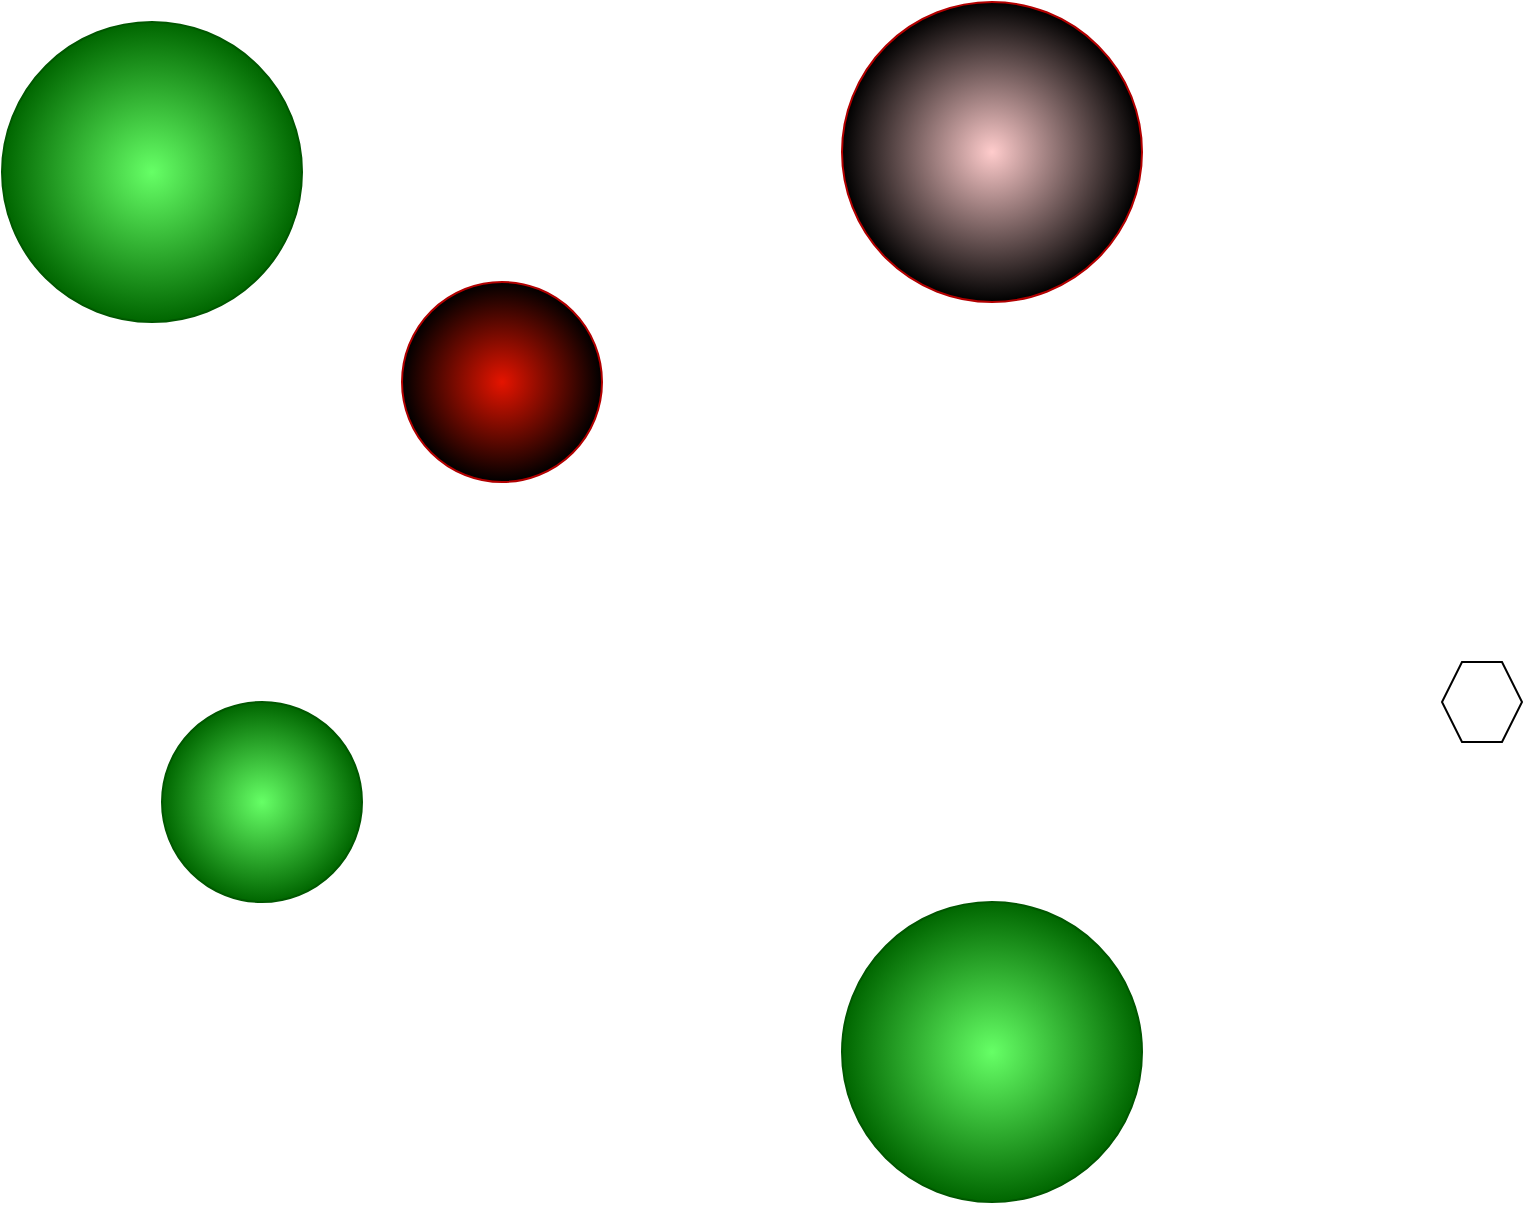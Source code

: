 <mxfile version="24.8.3" pages="2">
  <diagram name="Page-1" id="vtBNkUw73utS-tMbHcp_">
    <mxGraphModel dx="658" dy="446" grid="1" gridSize="10" guides="1" tooltips="1" connect="1" arrows="1" fold="1" page="1" pageScale="1" pageWidth="850" pageHeight="1100" math="0" shadow="0">
      <root>
        <mxCell id="0" />
        <mxCell id="1" parent="0" />
        <mxCell id="y7Z2IOX0TTAvd9jJDkdh-3" value="" style="ellipse;whiteSpace=wrap;html=1;aspect=fixed;fillColor=#66FF66;strokeColor=#005700;gradientDirection=radial;fontColor=#ffffff;gradientColor=#006600;" vertex="1" parent="1">
          <mxGeometry x="50" y="150" width="150" height="150" as="geometry" />
        </mxCell>
        <mxCell id="y7Z2IOX0TTAvd9jJDkdh-7" value="" style="ellipse;whiteSpace=wrap;html=1;aspect=fixed;fillColor=#66FF66;strokeColor=#005700;gradientDirection=radial;fontColor=#ffffff;gradientColor=#006600;" vertex="1" parent="1">
          <mxGeometry x="130" y="490" width="100" height="100" as="geometry" />
        </mxCell>
        <mxCell id="y7Z2IOX0TTAvd9jJDkdh-8" value="" style="ellipse;whiteSpace=wrap;html=1;aspect=fixed;fillColor=#e51400;strokeColor=#B20000;gradientDirection=radial;fontColor=#ffffff;gradientColor=default;" vertex="1" parent="1">
          <mxGeometry x="250" y="280" width="100" height="100" as="geometry" />
        </mxCell>
        <mxCell id="y7Z2IOX0TTAvd9jJDkdh-9" value="" style="ellipse;whiteSpace=wrap;html=1;aspect=fixed;fillColor=#66FF66;strokeColor=#005700;gradientDirection=radial;fontColor=#ffffff;gradientColor=#006600;" vertex="1" parent="1">
          <mxGeometry x="470" y="590" width="150" height="150" as="geometry" />
        </mxCell>
        <mxCell id="y7Z2IOX0TTAvd9jJDkdh-11" value="" style="ellipse;whiteSpace=wrap;html=1;aspect=fixed;fillColor=#FFCCCC;strokeColor=#B20000;gradientDirection=radial;fontColor=#ffffff;gradientColor=default;" vertex="1" parent="1">
          <mxGeometry x="470" y="140" width="150" height="150" as="geometry" />
        </mxCell>
        <mxCell id="y7Z2IOX0TTAvd9jJDkdh-13" value="" style="shape=hexagon;perimeter=hexagonPerimeter2;whiteSpace=wrap;html=1;fixedSize=1;size=10;" vertex="1" parent="1">
          <mxGeometry x="770" y="470" width="40" height="40" as="geometry" />
        </mxCell>
      </root>
    </mxGraphModel>
  </diagram>
  <diagram id="1vbvvDwagzAua4ewiFmY" name="Page-2">
    <mxGraphModel dx="658" dy="446" grid="1" gridSize="10" guides="1" tooltips="1" connect="1" arrows="1" fold="1" page="1" pageScale="1" pageWidth="850" pageHeight="1100" math="0" shadow="0">
      <root>
        <mxCell id="0" />
        <mxCell id="1" parent="0" />
        <mxCell id="PNWSuZbZAS1e485UPwzZ-1" value="" style="endArrow=none;html=1;rounded=0;" edge="1" parent="1" source="PNWSuZbZAS1e485UPwzZ-2">
          <mxGeometry width="50" height="50" relative="1" as="geometry">
            <mxPoint x="120" y="360" as="sourcePoint" />
            <mxPoint x="750" y="360" as="targetPoint" />
          </mxGeometry>
        </mxCell>
        <mxCell id="PNWSuZbZAS1e485UPwzZ-3" value="" style="endArrow=none;html=1;rounded=0;" edge="1" parent="1" target="PNWSuZbZAS1e485UPwzZ-2">
          <mxGeometry width="50" height="50" relative="1" as="geometry">
            <mxPoint x="120" y="360" as="sourcePoint" />
            <mxPoint x="750" y="360" as="targetPoint" />
          </mxGeometry>
        </mxCell>
        <mxCell id="PNWSuZbZAS1e485UPwzZ-2" value="" style="rounded=0;whiteSpace=wrap;html=1;fillStyle=hatch;strokeWidth=3;fillColor=#f5f5f5;fontColor=#333333;strokeColor=#666666;" vertex="1" parent="1">
          <mxGeometry x="35" y="360" width="780" height="30" as="geometry" />
        </mxCell>
        <mxCell id="PNWSuZbZAS1e485UPwzZ-5" value="" style="curved=1;endArrow=classic;html=1;rounded=0;fillColor=#008a00;strokeColor=#005700;" edge="1" parent="1">
          <mxGeometry width="50" height="50" relative="1" as="geometry">
            <mxPoint x="164" y="351" as="sourcePoint" />
            <mxPoint x="224" y="201" as="targetPoint" />
            <Array as="points">
              <mxPoint x="184" y="341" />
              <mxPoint x="224" y="271" />
            </Array>
          </mxGeometry>
        </mxCell>
        <mxCell id="PNWSuZbZAS1e485UPwzZ-7" value="" style="curved=1;endArrow=classic;html=1;rounded=0;fillColor=#008a00;strokeColor=#005700;" edge="1" parent="1">
          <mxGeometry width="50" height="50" relative="1" as="geometry">
            <mxPoint x="304" y="351" as="sourcePoint" />
            <mxPoint x="244" y="201" as="targetPoint" />
            <Array as="points">
              <mxPoint x="284" y="341" />
              <mxPoint x="244" y="271" />
            </Array>
          </mxGeometry>
        </mxCell>
        <mxCell id="PNWSuZbZAS1e485UPwzZ-8" value="" style="curved=1;endArrow=classic;html=1;rounded=0;fillColor=#e51400;strokeColor=#B20000;" edge="1" parent="1">
          <mxGeometry width="50" height="50" relative="1" as="geometry">
            <mxPoint x="494" y="201" as="sourcePoint" />
            <mxPoint x="434" y="351" as="targetPoint" />
            <Array as="points">
              <mxPoint x="494" y="271" />
              <mxPoint x="454" y="341" />
            </Array>
          </mxGeometry>
        </mxCell>
        <mxCell id="PNWSuZbZAS1e485UPwzZ-9" value="" style="curved=1;endArrow=classic;html=1;rounded=0;fillColor=#e51400;strokeColor=#B20000;" edge="1" parent="1">
          <mxGeometry width="50" height="50" relative="1" as="geometry">
            <mxPoint x="514" y="201" as="sourcePoint" />
            <mxPoint x="574" y="351" as="targetPoint" />
            <Array as="points">
              <mxPoint x="514" y="271" />
              <mxPoint x="554" y="341" />
            </Array>
          </mxGeometry>
        </mxCell>
        <mxCell id="PNWSuZbZAS1e485UPwzZ-11" value="" style="verticalLabelPosition=bottom;verticalAlign=top;html=1;shape=mxgraph.basic.4_point_star_2;dx=0.8;fillStyle=solid;fillColor=#000000;" vertex="1" parent="1">
          <mxGeometry x="54" y="191" width="20" height="20" as="geometry" />
        </mxCell>
        <mxCell id="PNWSuZbZAS1e485UPwzZ-12" value="" style="verticalLabelPosition=bottom;verticalAlign=top;html=1;shape=mxgraph.basic.4_point_star_2;dx=0.8;fillColor=#000000;" vertex="1" parent="1">
          <mxGeometry x="494" y="266" width="20" height="20" as="geometry" />
        </mxCell>
        <mxCell id="PNWSuZbZAS1e485UPwzZ-14" value="" style="ellipse;whiteSpace=wrap;html=1;aspect=fixed;" vertex="1" parent="1">
          <mxGeometry x="615" y="90" width="41" height="41" as="geometry" />
        </mxCell>
        <mxCell id="PNWSuZbZAS1e485UPwzZ-16" value="" style="endArrow=none;dashed=1;html=1;dashPattern=1 3;strokeWidth=2;rounded=0;curved=1;entryX=0;entryY=1;entryDx=0;entryDy=0;" edge="1" parent="1">
          <mxGeometry width="50" height="50" relative="1" as="geometry">
            <mxPoint x="734" y="341" as="sourcePoint" />
            <mxPoint x="615.004" y="123.996" as="targetPoint" />
            <Array as="points">
              <mxPoint x="544" y="311" />
              <mxPoint x="504" y="273" />
              <mxPoint x="484" y="251" />
              <mxPoint x="434" y="251" />
              <mxPoint x="164" y="214" />
              <mxPoint x="294" y="244" />
              <mxPoint x="164" y="244" />
              <mxPoint x="294" y="264" />
              <mxPoint x="192.54" y="273.46" />
              <mxPoint x="43.54" y="225.46" />
              <mxPoint x="93.54" y="185.46" />
              <mxPoint x="344" y="171" />
            </Array>
          </mxGeometry>
        </mxCell>
        <mxCell id="PNWSuZbZAS1e485UPwzZ-19" value="" style="ellipse;whiteSpace=wrap;html=1;aspect=fixed;" vertex="1" parent="1">
          <mxGeometry x="740" y="319" width="41" height="41" as="geometry" />
        </mxCell>
        <mxCell id="PNWSuZbZAS1e485UPwzZ-20" value="Legend" style="swimlane;fontStyle=0;childLayout=stackLayout;horizontal=1;startSize=30;horizontalStack=0;resizeParent=1;resizeParentMax=0;resizeLast=0;collapsible=1;marginBottom=0;whiteSpace=wrap;html=1;" vertex="1" parent="1">
          <mxGeometry x="160" y="20" width="200" height="120" as="geometry" />
        </mxCell>
        <mxCell id="PNWSuZbZAS1e485UPwzZ-21" value="Start" style="text;strokeColor=none;fillColor=none;align=left;verticalAlign=middle;spacingLeft=4;spacingRight=4;overflow=hidden;points=[[0,0.5],[1,0.5]];portConstraint=eastwest;rotatable=0;whiteSpace=wrap;html=1;" vertex="1" parent="PNWSuZbZAS1e485UPwzZ-20">
          <mxGeometry y="30" width="200" height="30" as="geometry" />
        </mxCell>
        <mxCell id="PNWSuZbZAS1e485UPwzZ-22" value="Points of Interest" style="text;strokeColor=none;fillColor=none;align=left;verticalAlign=middle;spacingLeft=4;spacingRight=4;overflow=hidden;points=[[0,0.5],[1,0.5]];portConstraint=eastwest;rotatable=0;whiteSpace=wrap;html=1;" vertex="1" parent="PNWSuZbZAS1e485UPwzZ-20">
          <mxGeometry y="60" width="200" height="30" as="geometry" />
        </mxCell>
        <mxCell id="PNWSuZbZAS1e485UPwzZ-23" value="End" style="text;strokeColor=none;fillColor=none;align=left;verticalAlign=middle;spacingLeft=4;spacingRight=4;overflow=hidden;points=[[0,0.5],[1,0.5]];portConstraint=eastwest;rotatable=0;whiteSpace=wrap;html=1;" vertex="1" parent="PNWSuZbZAS1e485UPwzZ-20">
          <mxGeometry y="90" width="200" height="30" as="geometry" />
        </mxCell>
        <mxCell id="PNWSuZbZAS1e485UPwzZ-24" value="" style="ellipse;whiteSpace=wrap;html=1;aspect=fixed;fillColor=#3399FF;" vertex="1" parent="1">
          <mxGeometry x="328" y="55" width="20" height="20" as="geometry" />
        </mxCell>
        <mxCell id="PNWSuZbZAS1e485UPwzZ-25" value="" style="ellipse;whiteSpace=wrap;html=1;aspect=fixed;fillColor=#d80073;fontColor=#ffffff;strokeColor=#A50040;" vertex="1" parent="1">
          <mxGeometry x="328" y="111" width="20" height="20" as="geometry" />
        </mxCell>
        <mxCell id="PNWSuZbZAS1e485UPwzZ-26" value="" style="verticalLabelPosition=bottom;verticalAlign=top;html=1;shape=mxgraph.basic.4_point_star_2;dx=0.8;fillColor=#000000;" vertex="1" parent="1">
          <mxGeometry x="328" y="83" width="20" height="20" as="geometry" />
        </mxCell>
      </root>
    </mxGraphModel>
  </diagram>
</mxfile>
